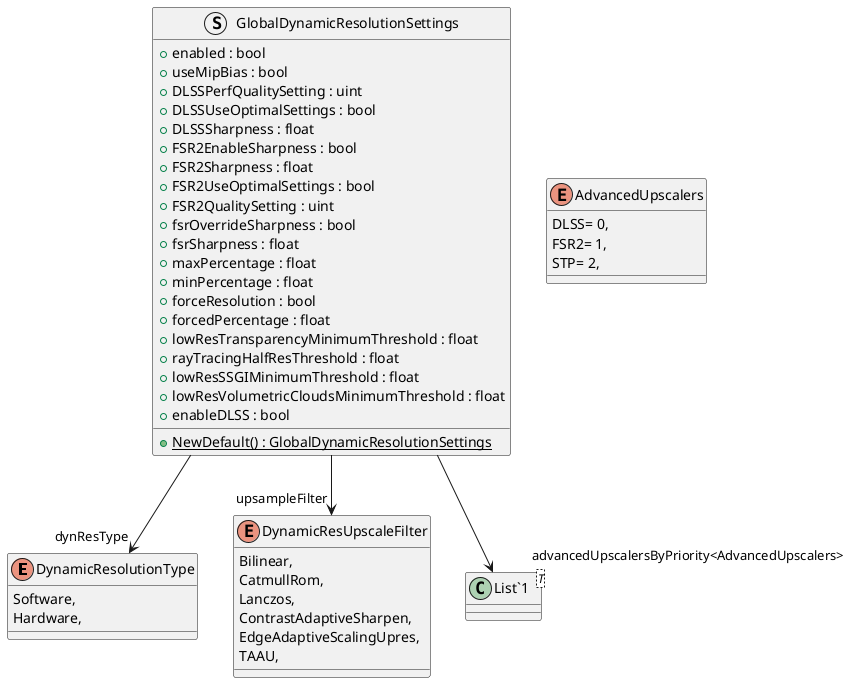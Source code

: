 @startuml
enum DynamicResolutionType {
    Software,
    Hardware,
}
enum DynamicResUpscaleFilter {
    Bilinear,
    CatmullRom,
    Lanczos,
    ContrastAdaptiveSharpen,
    EdgeAdaptiveScalingUpres,
    TAAU,
}
enum AdvancedUpscalers {
    DLSS= 0,
    FSR2= 1,
    STP= 2,
}
struct GlobalDynamicResolutionSettings {
    + {static} NewDefault() : GlobalDynamicResolutionSettings
    + enabled : bool
    + useMipBias : bool
    + DLSSPerfQualitySetting : uint
    + DLSSUseOptimalSettings : bool
    + DLSSSharpness : float
    + FSR2EnableSharpness : bool
    + FSR2Sharpness : float
    + FSR2UseOptimalSettings : bool
    + FSR2QualitySetting : uint
    + fsrOverrideSharpness : bool
    + fsrSharpness : float
    + maxPercentage : float
    + minPercentage : float
    + forceResolution : bool
    + forcedPercentage : float
    + lowResTransparencyMinimumThreshold : float
    + rayTracingHalfResThreshold : float
    + lowResSSGIMinimumThreshold : float
    + lowResVolumetricCloudsMinimumThreshold : float
    + enableDLSS : bool
}
class "List`1"<T> {
}
GlobalDynamicResolutionSettings --> "advancedUpscalersByPriority<AdvancedUpscalers>" "List`1"
GlobalDynamicResolutionSettings --> "dynResType" DynamicResolutionType
GlobalDynamicResolutionSettings --> "upsampleFilter" DynamicResUpscaleFilter
@enduml
